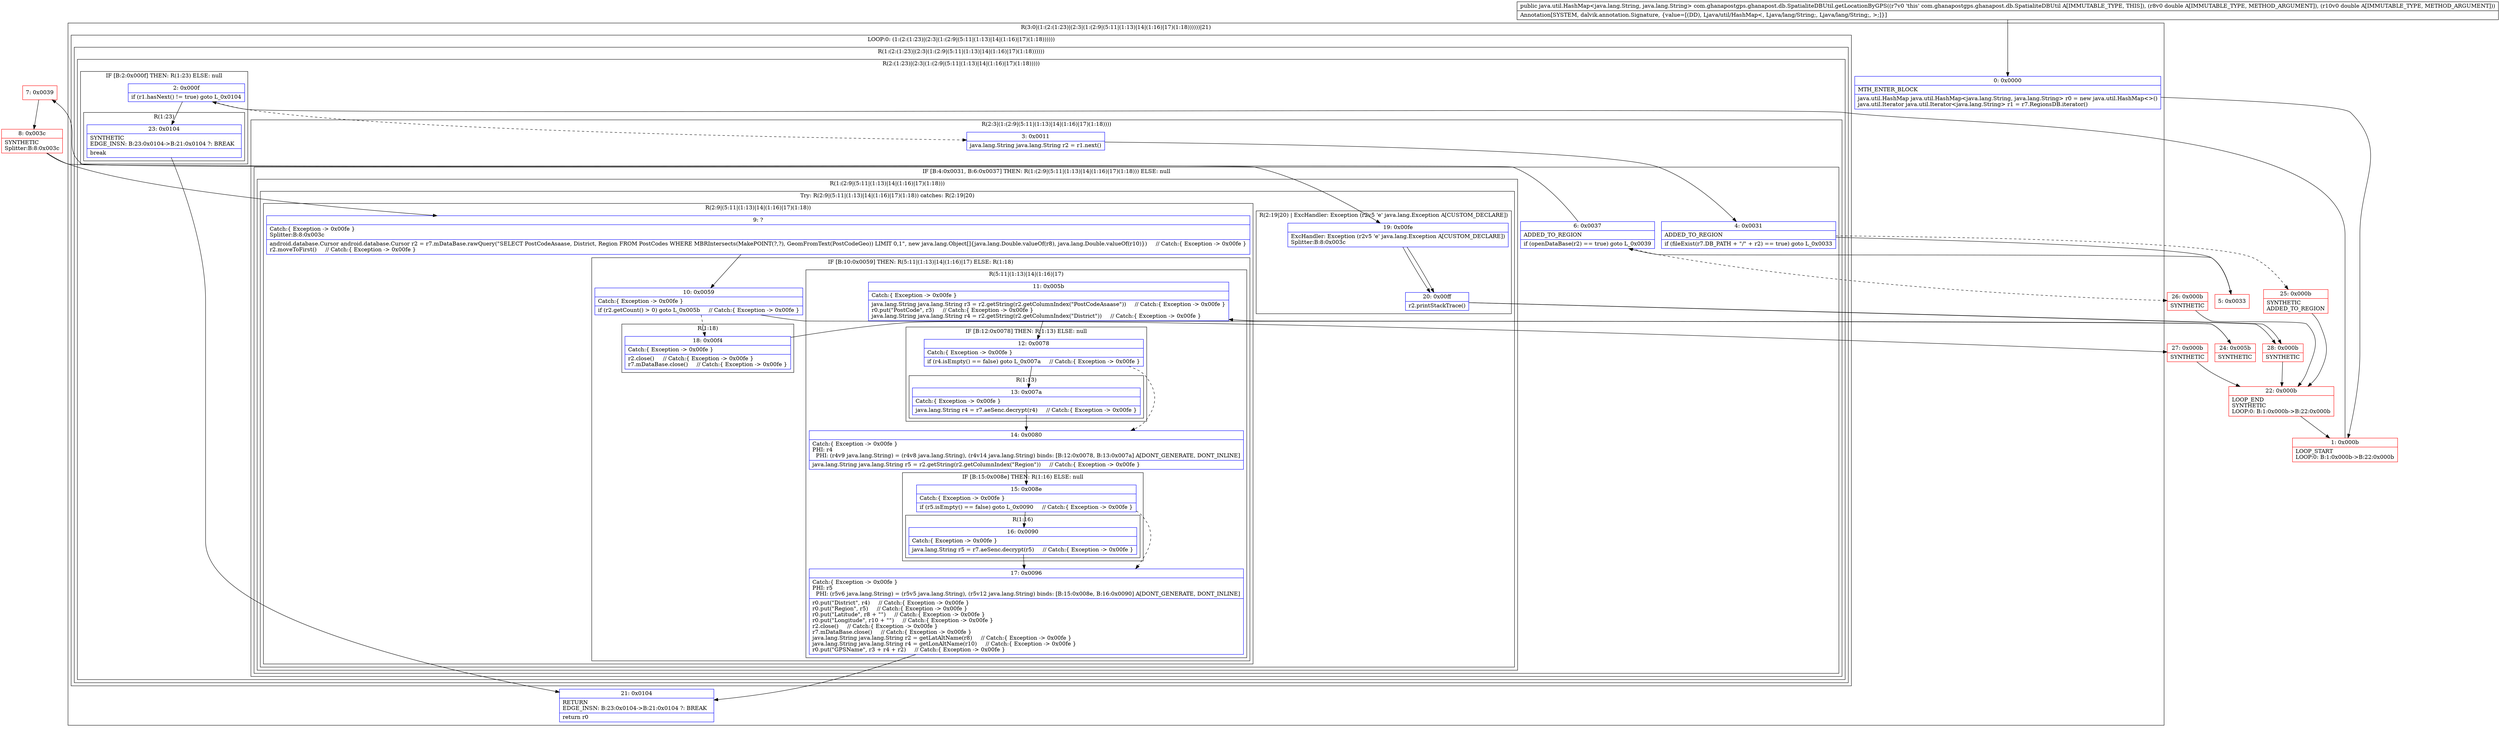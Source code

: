 digraph "CFG forcom.ghanapostgps.ghanapost.db.SpatialiteDBUtil.getLocationByGPS(DD)Ljava\/util\/HashMap;" {
subgraph cluster_Region_1876595779 {
label = "R(3:0|(1:(2:(1:23)|(2:3|(1:(2:9|(5:11|(1:13)|14|(1:16)|17)(1:18))))))|21)";
node [shape=record,color=blue];
Node_0 [shape=record,label="{0\:\ 0x0000|MTH_ENTER_BLOCK\l|java.util.HashMap java.util.HashMap\<java.lang.String, java.lang.String\> r0 = new java.util.HashMap\<\>()\ljava.util.Iterator java.util.Iterator\<java.lang.String\> r1 = r7.RegionsDB.iterator()\l}"];
subgraph cluster_LoopRegion_271346412 {
label = "LOOP:0: (1:(2:(1:23)|(2:3|(1:(2:9|(5:11|(1:13)|14|(1:16)|17)(1:18))))))";
node [shape=record,color=blue];
subgraph cluster_Region_1403707148 {
label = "R(1:(2:(1:23)|(2:3|(1:(2:9|(5:11|(1:13)|14|(1:16)|17)(1:18))))))";
node [shape=record,color=blue];
subgraph cluster_Region_39475595 {
label = "R(2:(1:23)|(2:3|(1:(2:9|(5:11|(1:13)|14|(1:16)|17)(1:18)))))";
node [shape=record,color=blue];
subgraph cluster_IfRegion_728538292 {
label = "IF [B:2:0x000f] THEN: R(1:23) ELSE: null";
node [shape=record,color=blue];
Node_2 [shape=record,label="{2\:\ 0x000f|if (r1.hasNext() != true) goto L_0x0104\l}"];
subgraph cluster_Region_1605460640 {
label = "R(1:23)";
node [shape=record,color=blue];
Node_23 [shape=record,label="{23\:\ 0x0104|SYNTHETIC\lEDGE_INSN: B:23:0x0104\-\>B:21:0x0104 ?: BREAK  \l|break\l}"];
}
}
subgraph cluster_Region_984885053 {
label = "R(2:3|(1:(2:9|(5:11|(1:13)|14|(1:16)|17)(1:18))))";
node [shape=record,color=blue];
Node_3 [shape=record,label="{3\:\ 0x0011|java.lang.String java.lang.String r2 = r1.next()\l}"];
subgraph cluster_IfRegion_33019044 {
label = "IF [B:4:0x0031, B:6:0x0037] THEN: R(1:(2:9|(5:11|(1:13)|14|(1:16)|17)(1:18))) ELSE: null";
node [shape=record,color=blue];
Node_4 [shape=record,label="{4\:\ 0x0031|ADDED_TO_REGION\l|if (fileExist(r7.DB_PATH + \"\/\" + r2) == true) goto L_0x0033\l}"];
Node_6 [shape=record,label="{6\:\ 0x0037|ADDED_TO_REGION\l|if (openDataBase(r2) == true) goto L_0x0039\l}"];
subgraph cluster_Region_741935280 {
label = "R(1:(2:9|(5:11|(1:13)|14|(1:16)|17)(1:18)))";
node [shape=record,color=blue];
subgraph cluster_TryCatchRegion_703520900 {
label = "Try: R(2:9|(5:11|(1:13)|14|(1:16)|17)(1:18)) catches: R(2:19|20)";
node [shape=record,color=blue];
subgraph cluster_Region_915458967 {
label = "R(2:9|(5:11|(1:13)|14|(1:16)|17)(1:18))";
node [shape=record,color=blue];
Node_9 [shape=record,label="{9\:\ ?|Catch:\{ Exception \-\> 0x00fe \}\lSplitter:B:8:0x003c\l|android.database.Cursor android.database.Cursor r2 = r7.mDataBase.rawQuery(\"SELECT PostCodeAsaase, District, Region FROM PostCodes WHERE MBRIntersects(MakePOINT(?,?), GeomFromText(PostCodeGeo)) LIMIT 0,1\", new java.lang.Object[]\{java.lang.Double.valueOf(r8), java.lang.Double.valueOf(r10)\})     \/\/ Catch:\{ Exception \-\> 0x00fe \}\lr2.moveToFirst()     \/\/ Catch:\{ Exception \-\> 0x00fe \}\l}"];
subgraph cluster_IfRegion_2035710157 {
label = "IF [B:10:0x0059] THEN: R(5:11|(1:13)|14|(1:16)|17) ELSE: R(1:18)";
node [shape=record,color=blue];
Node_10 [shape=record,label="{10\:\ 0x0059|Catch:\{ Exception \-\> 0x00fe \}\l|if (r2.getCount() \> 0) goto L_0x005b     \/\/ Catch:\{ Exception \-\> 0x00fe \}\l}"];
subgraph cluster_Region_1705664322 {
label = "R(5:11|(1:13)|14|(1:16)|17)";
node [shape=record,color=blue];
Node_11 [shape=record,label="{11\:\ 0x005b|Catch:\{ Exception \-\> 0x00fe \}\l|java.lang.String java.lang.String r3 = r2.getString(r2.getColumnIndex(\"PostCodeAsaase\"))     \/\/ Catch:\{ Exception \-\> 0x00fe \}\lr0.put(\"PostCode\", r3)     \/\/ Catch:\{ Exception \-\> 0x00fe \}\ljava.lang.String java.lang.String r4 = r2.getString(r2.getColumnIndex(\"District\"))     \/\/ Catch:\{ Exception \-\> 0x00fe \}\l}"];
subgraph cluster_IfRegion_1842428764 {
label = "IF [B:12:0x0078] THEN: R(1:13) ELSE: null";
node [shape=record,color=blue];
Node_12 [shape=record,label="{12\:\ 0x0078|Catch:\{ Exception \-\> 0x00fe \}\l|if (r4.isEmpty() == false) goto L_0x007a     \/\/ Catch:\{ Exception \-\> 0x00fe \}\l}"];
subgraph cluster_Region_1571655437 {
label = "R(1:13)";
node [shape=record,color=blue];
Node_13 [shape=record,label="{13\:\ 0x007a|Catch:\{ Exception \-\> 0x00fe \}\l|java.lang.String r4 = r7.aeSenc.decrypt(r4)     \/\/ Catch:\{ Exception \-\> 0x00fe \}\l}"];
}
}
Node_14 [shape=record,label="{14\:\ 0x0080|Catch:\{ Exception \-\> 0x00fe \}\lPHI: r4 \l  PHI: (r4v9 java.lang.String) = (r4v8 java.lang.String), (r4v14 java.lang.String) binds: [B:12:0x0078, B:13:0x007a] A[DONT_GENERATE, DONT_INLINE]\l|java.lang.String java.lang.String r5 = r2.getString(r2.getColumnIndex(\"Region\"))     \/\/ Catch:\{ Exception \-\> 0x00fe \}\l}"];
subgraph cluster_IfRegion_1149294402 {
label = "IF [B:15:0x008e] THEN: R(1:16) ELSE: null";
node [shape=record,color=blue];
Node_15 [shape=record,label="{15\:\ 0x008e|Catch:\{ Exception \-\> 0x00fe \}\l|if (r5.isEmpty() == false) goto L_0x0090     \/\/ Catch:\{ Exception \-\> 0x00fe \}\l}"];
subgraph cluster_Region_663463483 {
label = "R(1:16)";
node [shape=record,color=blue];
Node_16 [shape=record,label="{16\:\ 0x0090|Catch:\{ Exception \-\> 0x00fe \}\l|java.lang.String r5 = r7.aeSenc.decrypt(r5)     \/\/ Catch:\{ Exception \-\> 0x00fe \}\l}"];
}
}
Node_17 [shape=record,label="{17\:\ 0x0096|Catch:\{ Exception \-\> 0x00fe \}\lPHI: r5 \l  PHI: (r5v6 java.lang.String) = (r5v5 java.lang.String), (r5v12 java.lang.String) binds: [B:15:0x008e, B:16:0x0090] A[DONT_GENERATE, DONT_INLINE]\l|r0.put(\"District\", r4)     \/\/ Catch:\{ Exception \-\> 0x00fe \}\lr0.put(\"Region\", r5)     \/\/ Catch:\{ Exception \-\> 0x00fe \}\lr0.put(\"Latitude\", r8 + \"\")     \/\/ Catch:\{ Exception \-\> 0x00fe \}\lr0.put(\"Longitude\", r10 + \"\")     \/\/ Catch:\{ Exception \-\> 0x00fe \}\lr2.close()     \/\/ Catch:\{ Exception \-\> 0x00fe \}\lr7.mDataBase.close()     \/\/ Catch:\{ Exception \-\> 0x00fe \}\ljava.lang.String java.lang.String r2 = getLatAltName(r8)     \/\/ Catch:\{ Exception \-\> 0x00fe \}\ljava.lang.String java.lang.String r4 = getLonAltName(r10)     \/\/ Catch:\{ Exception \-\> 0x00fe \}\lr0.put(\"GPSName\", r3 + r4 + r2)     \/\/ Catch:\{ Exception \-\> 0x00fe \}\l}"];
}
subgraph cluster_Region_1648375061 {
label = "R(1:18)";
node [shape=record,color=blue];
Node_18 [shape=record,label="{18\:\ 0x00f4|Catch:\{ Exception \-\> 0x00fe \}\l|r2.close()     \/\/ Catch:\{ Exception \-\> 0x00fe \}\lr7.mDataBase.close()     \/\/ Catch:\{ Exception \-\> 0x00fe \}\l}"];
}
}
}
subgraph cluster_Region_2032689715 {
label = "R(2:19|20) | ExcHandler: Exception (r2v5 'e' java.lang.Exception A[CUSTOM_DECLARE])\l";
node [shape=record,color=blue];
Node_19 [shape=record,label="{19\:\ 0x00fe|ExcHandler: Exception (r2v5 'e' java.lang.Exception A[CUSTOM_DECLARE])\lSplitter:B:8:0x003c\l}"];
Node_20 [shape=record,label="{20\:\ 0x00ff|r2.printStackTrace()\l}"];
}
}
}
}
}
}
}
}
Node_21 [shape=record,label="{21\:\ 0x0104|RETURN\lEDGE_INSN: B:23:0x0104\-\>B:21:0x0104 ?: BREAK  \l|return r0\l}"];
}
subgraph cluster_Region_2032689715 {
label = "R(2:19|20) | ExcHandler: Exception (r2v5 'e' java.lang.Exception A[CUSTOM_DECLARE])\l";
node [shape=record,color=blue];
Node_19 [shape=record,label="{19\:\ 0x00fe|ExcHandler: Exception (r2v5 'e' java.lang.Exception A[CUSTOM_DECLARE])\lSplitter:B:8:0x003c\l}"];
Node_20 [shape=record,label="{20\:\ 0x00ff|r2.printStackTrace()\l}"];
}
Node_1 [shape=record,color=red,label="{1\:\ 0x000b|LOOP_START\lLOOP:0: B:1:0x000b\-\>B:22:0x000b\l}"];
Node_5 [shape=record,color=red,label="{5\:\ 0x0033}"];
Node_7 [shape=record,color=red,label="{7\:\ 0x0039}"];
Node_8 [shape=record,color=red,label="{8\:\ 0x003c|SYNTHETIC\lSplitter:B:8:0x003c\l}"];
Node_22 [shape=record,color=red,label="{22\:\ 0x000b|LOOP_END\lSYNTHETIC\lLOOP:0: B:1:0x000b\-\>B:22:0x000b\l}"];
Node_24 [shape=record,color=red,label="{24\:\ 0x005b|SYNTHETIC\l}"];
Node_25 [shape=record,color=red,label="{25\:\ 0x000b|SYNTHETIC\lADDED_TO_REGION\l}"];
Node_26 [shape=record,color=red,label="{26\:\ 0x000b|SYNTHETIC\l}"];
Node_27 [shape=record,color=red,label="{27\:\ 0x000b|SYNTHETIC\l}"];
Node_28 [shape=record,color=red,label="{28\:\ 0x000b|SYNTHETIC\l}"];
MethodNode[shape=record,label="{public java.util.HashMap\<java.lang.String, java.lang.String\> com.ghanapostgps.ghanapost.db.SpatialiteDBUtil.getLocationByGPS((r7v0 'this' com.ghanapostgps.ghanapost.db.SpatialiteDBUtil A[IMMUTABLE_TYPE, THIS]), (r8v0 double A[IMMUTABLE_TYPE, METHOD_ARGUMENT]), (r10v0 double A[IMMUTABLE_TYPE, METHOD_ARGUMENT]))  | Annotation[SYSTEM, dalvik.annotation.Signature, \{value=[(DD), Ljava\/util\/HashMap\<, Ljava\/lang\/String;, Ljava\/lang\/String;, \>;]\}]\l}"];
MethodNode -> Node_0;
Node_0 -> Node_1;
Node_2 -> Node_3[style=dashed];
Node_2 -> Node_23;
Node_23 -> Node_21;
Node_3 -> Node_4;
Node_4 -> Node_5;
Node_4 -> Node_25[style=dashed];
Node_6 -> Node_7;
Node_6 -> Node_26[style=dashed];
Node_9 -> Node_10;
Node_10 -> Node_18[style=dashed];
Node_10 -> Node_24;
Node_11 -> Node_12;
Node_12 -> Node_13;
Node_12 -> Node_14[style=dashed];
Node_13 -> Node_14;
Node_14 -> Node_15;
Node_15 -> Node_16;
Node_15 -> Node_17[style=dashed];
Node_16 -> Node_17;
Node_17 -> Node_21;
Node_18 -> Node_27;
Node_19 -> Node_20;
Node_20 -> Node_28;
Node_19 -> Node_20;
Node_20 -> Node_28;
Node_1 -> Node_2;
Node_5 -> Node_6;
Node_7 -> Node_8;
Node_8 -> Node_9;
Node_8 -> Node_19;
Node_22 -> Node_1;
Node_24 -> Node_11;
Node_25 -> Node_22;
Node_26 -> Node_22;
Node_27 -> Node_22;
Node_28 -> Node_22;
}

